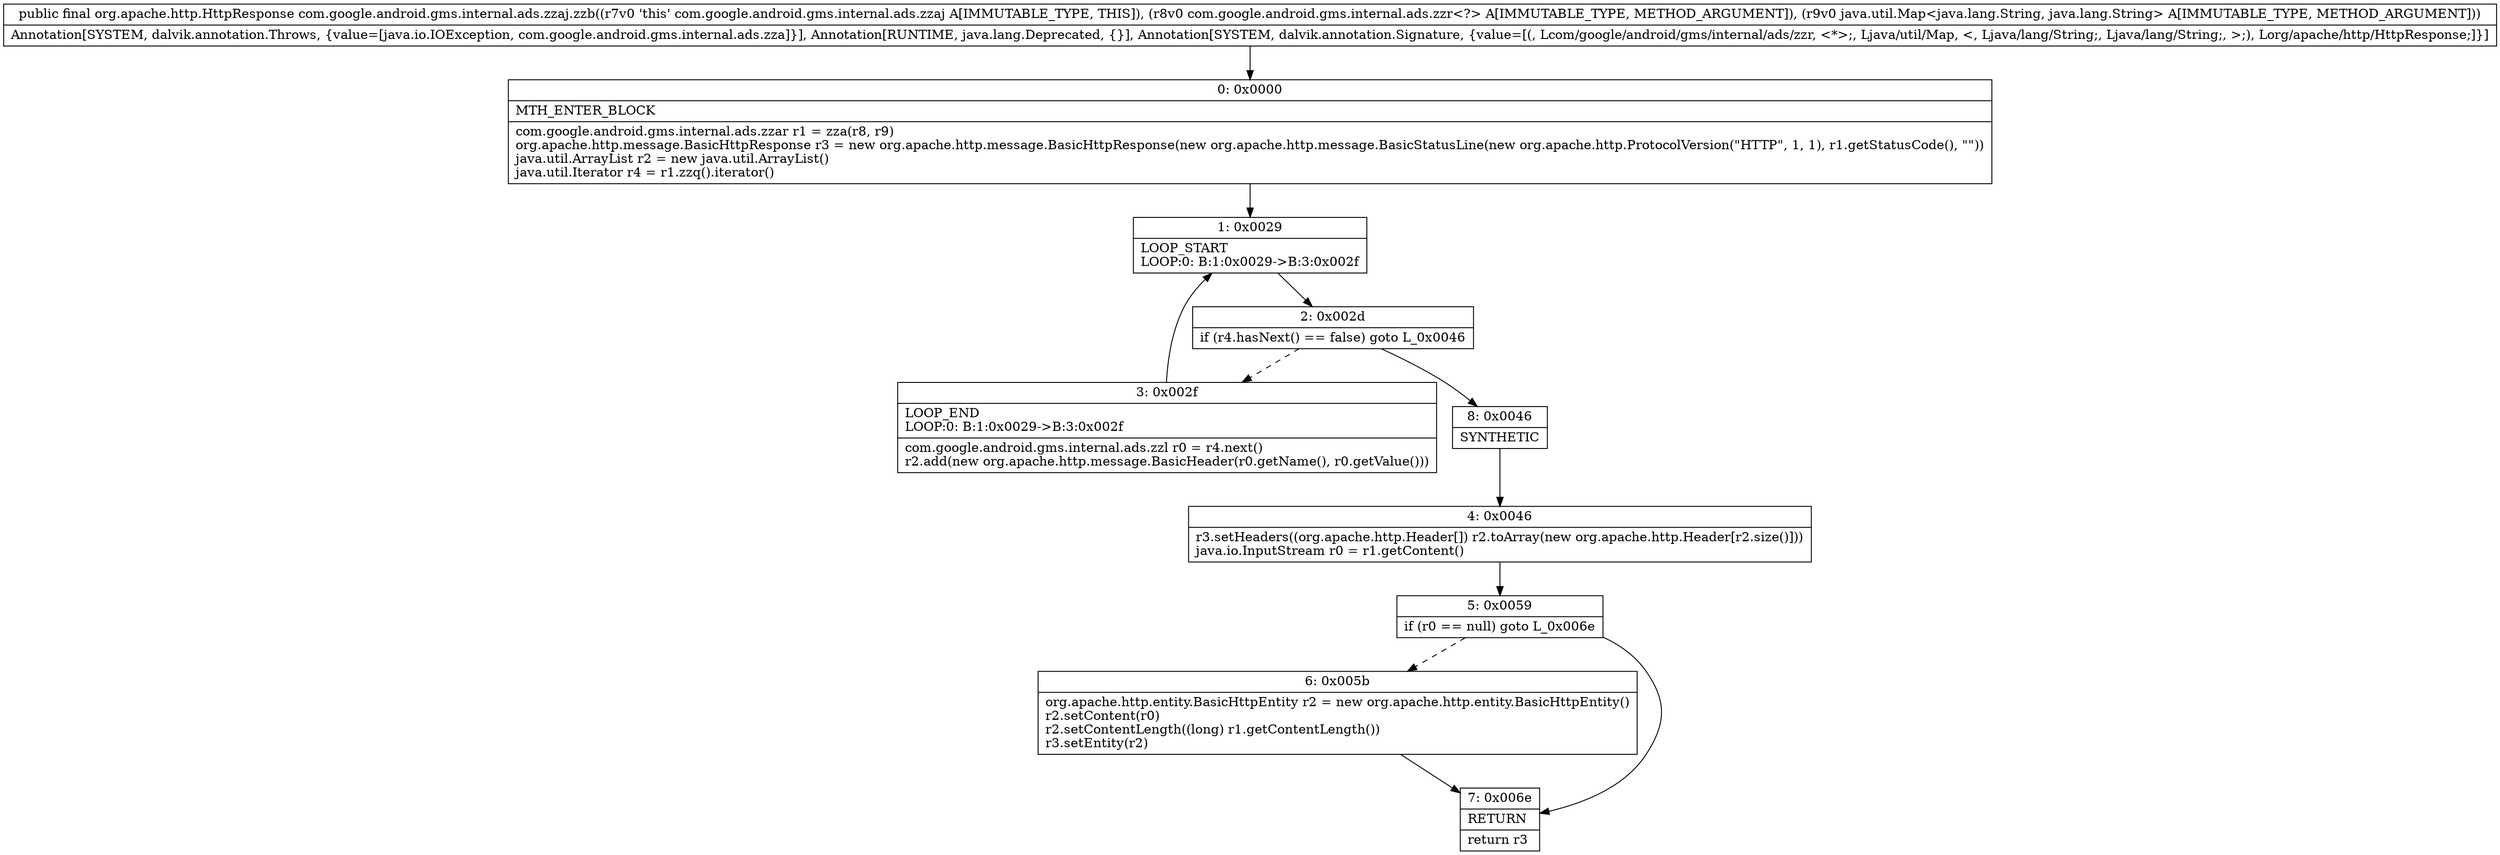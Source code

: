 digraph "CFG forcom.google.android.gms.internal.ads.zzaj.zzb(Lcom\/google\/android\/gms\/internal\/ads\/zzr;Ljava\/util\/Map;)Lorg\/apache\/http\/HttpResponse;" {
Node_0 [shape=record,label="{0\:\ 0x0000|MTH_ENTER_BLOCK\l|com.google.android.gms.internal.ads.zzar r1 = zza(r8, r9)\lorg.apache.http.message.BasicHttpResponse r3 = new org.apache.http.message.BasicHttpResponse(new org.apache.http.message.BasicStatusLine(new org.apache.http.ProtocolVersion(\"HTTP\", 1, 1), r1.getStatusCode(), \"\"))\ljava.util.ArrayList r2 = new java.util.ArrayList()\ljava.util.Iterator r4 = r1.zzq().iterator()\l}"];
Node_1 [shape=record,label="{1\:\ 0x0029|LOOP_START\lLOOP:0: B:1:0x0029\-\>B:3:0x002f\l}"];
Node_2 [shape=record,label="{2\:\ 0x002d|if (r4.hasNext() == false) goto L_0x0046\l}"];
Node_3 [shape=record,label="{3\:\ 0x002f|LOOP_END\lLOOP:0: B:1:0x0029\-\>B:3:0x002f\l|com.google.android.gms.internal.ads.zzl r0 = r4.next()\lr2.add(new org.apache.http.message.BasicHeader(r0.getName(), r0.getValue()))\l}"];
Node_4 [shape=record,label="{4\:\ 0x0046|r3.setHeaders((org.apache.http.Header[]) r2.toArray(new org.apache.http.Header[r2.size()]))\ljava.io.InputStream r0 = r1.getContent()\l}"];
Node_5 [shape=record,label="{5\:\ 0x0059|if (r0 == null) goto L_0x006e\l}"];
Node_6 [shape=record,label="{6\:\ 0x005b|org.apache.http.entity.BasicHttpEntity r2 = new org.apache.http.entity.BasicHttpEntity()\lr2.setContent(r0)\lr2.setContentLength((long) r1.getContentLength())\lr3.setEntity(r2)\l}"];
Node_7 [shape=record,label="{7\:\ 0x006e|RETURN\l|return r3\l}"];
Node_8 [shape=record,label="{8\:\ 0x0046|SYNTHETIC\l}"];
MethodNode[shape=record,label="{public final org.apache.http.HttpResponse com.google.android.gms.internal.ads.zzaj.zzb((r7v0 'this' com.google.android.gms.internal.ads.zzaj A[IMMUTABLE_TYPE, THIS]), (r8v0 com.google.android.gms.internal.ads.zzr\<?\> A[IMMUTABLE_TYPE, METHOD_ARGUMENT]), (r9v0 java.util.Map\<java.lang.String, java.lang.String\> A[IMMUTABLE_TYPE, METHOD_ARGUMENT]))  | Annotation[SYSTEM, dalvik.annotation.Throws, \{value=[java.io.IOException, com.google.android.gms.internal.ads.zza]\}], Annotation[RUNTIME, java.lang.Deprecated, \{\}], Annotation[SYSTEM, dalvik.annotation.Signature, \{value=[(, Lcom\/google\/android\/gms\/internal\/ads\/zzr, \<*\>;, Ljava\/util\/Map, \<, Ljava\/lang\/String;, Ljava\/lang\/String;, \>;), Lorg\/apache\/http\/HttpResponse;]\}]\l}"];
MethodNode -> Node_0;
Node_0 -> Node_1;
Node_1 -> Node_2;
Node_2 -> Node_3[style=dashed];
Node_2 -> Node_8;
Node_3 -> Node_1;
Node_4 -> Node_5;
Node_5 -> Node_6[style=dashed];
Node_5 -> Node_7;
Node_6 -> Node_7;
Node_8 -> Node_4;
}

